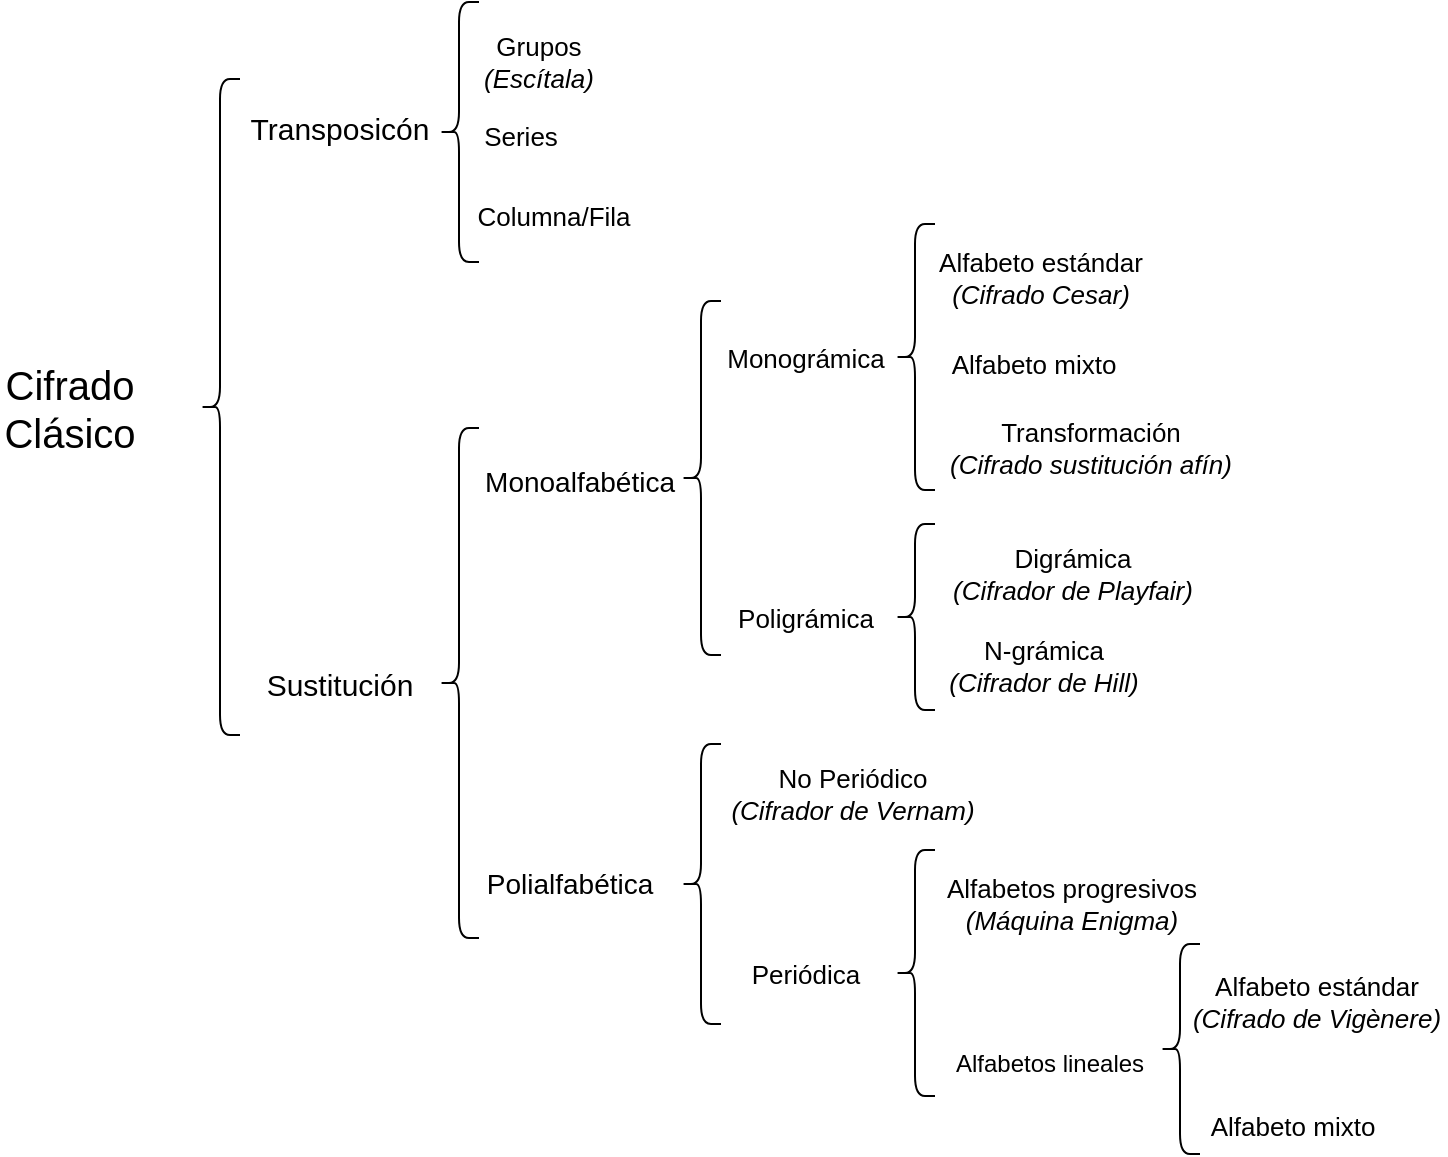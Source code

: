 <mxfile version="12.2.2" type="device" pages="1"><diagram id="hEpRofWGIqpNudSp4ADu" name="Page-1"><mxGraphModel dx="1173" dy="632" grid="1" gridSize="10" guides="1" tooltips="1" connect="1" arrows="1" fold="1" page="1" pageScale="1" pageWidth="827" pageHeight="1169" background="none" math="0" shadow="0"><root><mxCell id="0"/><mxCell id="1" parent="0"/><mxCell id="XoDC7wxm1tBQHk-vrF8x-1" value="&lt;div style=&quot;font-size: 20px&quot;&gt;&lt;font style=&quot;font-size: 20px&quot;&gt;Cifrado&lt;/font&gt;&lt;/div&gt;&lt;div style=&quot;font-size: 20px&quot;&gt;&lt;font style=&quot;font-size: 20px&quot;&gt;Clásico&lt;br&gt;&lt;/font&gt;&lt;/div&gt;" style="text;html=1;strokeColor=none;fillColor=none;align=center;verticalAlign=middle;whiteSpace=wrap;rounded=0;" parent="1" vertex="1"><mxGeometry x="50" y="222.5" width="70" height="40" as="geometry"/></mxCell><mxCell id="XoDC7wxm1tBQHk-vrF8x-2" value="" style="shape=curlyBracket;whiteSpace=wrap;html=1;rounded=1;gradientColor=none;strokeWidth=1;strokeColor=#000000;perimeterSpacing=0;" parent="1" vertex="1"><mxGeometry x="150" y="78.5" width="20" height="328" as="geometry"/></mxCell><mxCell id="XoDC7wxm1tBQHk-vrF8x-4" value="&lt;font style=&quot;font-size: 15px&quot;&gt;Sustitución&lt;/font&gt;" style="text;html=1;strokeColor=none;fillColor=none;align=center;verticalAlign=middle;whiteSpace=wrap;rounded=0;" parent="1" vertex="1"><mxGeometry x="180" y="370.5" width="80" height="20" as="geometry"/></mxCell><mxCell id="XoDC7wxm1tBQHk-vrF8x-5" value="&lt;font style=&quot;font-size: 13px&quot;&gt;Grupos &lt;i&gt;(Escítala)&lt;/i&gt;&lt;/font&gt;" style="text;html=1;strokeColor=none;fillColor=none;align=center;verticalAlign=middle;whiteSpace=wrap;rounded=0;" parent="1" vertex="1"><mxGeometry x="289" y="57" width="61" height="25" as="geometry"/></mxCell><mxCell id="XoDC7wxm1tBQHk-vrF8x-6" value="" style="shape=curlyBracket;whiteSpace=wrap;html=1;rounded=1;strokeWidth=1;shadow=0;strokeColor=#000000;fillColor=#ffffff;" parent="1" vertex="1"><mxGeometry x="269.5" y="40" width="20" height="130" as="geometry"/></mxCell><mxCell id="XoDC7wxm1tBQHk-vrF8x-7" value="&lt;font style=&quot;font-size: 15px&quot;&gt;Transposicón&lt;/font&gt;" style="text;html=1;strokeColor=none;fillColor=none;align=center;verticalAlign=middle;whiteSpace=wrap;rounded=0;" parent="1" vertex="1"><mxGeometry x="175" y="93" width="90" height="20" as="geometry"/></mxCell><mxCell id="XoDC7wxm1tBQHk-vrF8x-8" value="&lt;font style=&quot;font-size: 13px&quot;&gt;Series&lt;/font&gt;" style="text;html=1;strokeColor=none;fillColor=none;align=center;verticalAlign=middle;whiteSpace=wrap;rounded=0;" parent="1" vertex="1"><mxGeometry x="292" y="97" width="37" height="20" as="geometry"/></mxCell><mxCell id="XoDC7wxm1tBQHk-vrF8x-9" value="&lt;font style=&quot;font-size: 13px&quot;&gt;Columna/Fila&lt;/font&gt;" style="text;html=1;strokeColor=none;fillColor=none;align=center;verticalAlign=middle;whiteSpace=wrap;rounded=0;" parent="1" vertex="1"><mxGeometry x="292" y="137" width="70" height="20" as="geometry"/></mxCell><mxCell id="XoDC7wxm1tBQHk-vrF8x-10" value="" style="shape=curlyBracket;whiteSpace=wrap;html=1;rounded=1;rotation=0;" parent="1" vertex="1"><mxGeometry x="269.5" y="253" width="20" height="255" as="geometry"/></mxCell><mxCell id="XoDC7wxm1tBQHk-vrF8x-11" value="&lt;font style=&quot;font-size: 14px&quot;&gt;Polialfabética&lt;/font&gt;" style="text;html=1;strokeColor=none;fillColor=none;align=center;verticalAlign=middle;whiteSpace=wrap;rounded=0;" parent="1" vertex="1"><mxGeometry x="295" y="471" width="80" height="20" as="geometry"/></mxCell><mxCell id="XoDC7wxm1tBQHk-vrF8x-12" value="&lt;div style=&quot;font-size: 13px&quot;&gt;&lt;font style=&quot;font-size: 13px&quot;&gt;Alfabeto estándar&lt;/font&gt;&lt;/div&gt;&lt;div style=&quot;font-size: 13px&quot;&gt;&lt;font style=&quot;font-size: 13px&quot;&gt;&lt;i&gt;(Cifrado Cesar)&lt;/i&gt;&lt;br&gt;&lt;/font&gt;&lt;/div&gt;" style="text;html=1;strokeColor=none;fillColor=none;align=center;verticalAlign=middle;whiteSpace=wrap;rounded=0;" parent="1" vertex="1"><mxGeometry x="517.5" y="161" width="105" height="34" as="geometry"/></mxCell><mxCell id="XoDC7wxm1tBQHk-vrF8x-14" value="" style="shape=curlyBracket;whiteSpace=wrap;html=1;rounded=1;rotation=0;" parent="1" vertex="1"><mxGeometry x="390.5" y="189.5" width="20" height="177" as="geometry"/></mxCell><mxCell id="XoDC7wxm1tBQHk-vrF8x-15" value="&lt;font style=&quot;font-size: 14px&quot;&gt;Monoalfabética&lt;/font&gt;" style="text;html=1;strokeColor=none;fillColor=none;align=center;verticalAlign=middle;whiteSpace=wrap;rounded=0;" parent="1" vertex="1"><mxGeometry x="295" y="270" width="90" height="20" as="geometry"/></mxCell><mxCell id="XoDC7wxm1tBQHk-vrF8x-16" value="&lt;div style=&quot;font-size: 13px&quot;&gt;&lt;font style=&quot;font-size: 13px&quot;&gt;No Periódico&lt;/font&gt;&lt;/div&gt;&lt;font style=&quot;font-size: 13px&quot;&gt;&lt;i&gt;(Cifrador de Vernam)&lt;/i&gt;&lt;/font&gt;" style="text;html=1;strokeColor=none;fillColor=none;align=center;verticalAlign=middle;whiteSpace=wrap;rounded=0;" parent="1" vertex="1"><mxGeometry x="413" y="416" width="127" height="40" as="geometry"/></mxCell><mxCell id="XoDC7wxm1tBQHk-vrF8x-17" value="" style="shape=curlyBracket;whiteSpace=wrap;html=1;rounded=1;rotation=0;" parent="1" vertex="1"><mxGeometry x="497.5" y="151" width="20" height="133" as="geometry"/></mxCell><mxCell id="XoDC7wxm1tBQHk-vrF8x-18" value="&lt;font style=&quot;font-size: 13px&quot;&gt;Monográmica&lt;/font&gt;" style="text;html=1;strokeColor=none;fillColor=none;align=center;verticalAlign=middle;whiteSpace=wrap;rounded=0;" parent="1" vertex="1"><mxGeometry x="412.5" y="207.5" width="80" height="20" as="geometry"/></mxCell><mxCell id="XoDC7wxm1tBQHk-vrF8x-19" value="&lt;div style=&quot;font-size: 13px&quot;&gt;&lt;font style=&quot;font-size: 13px&quot;&gt;Transformación&lt;/font&gt;&lt;/div&gt;&lt;div style=&quot;font-size: 13px&quot;&gt;&lt;font style=&quot;font-size: 13px&quot;&gt;&lt;i&gt;(Cifrado sustitución afín)&lt;/i&gt;&lt;br&gt;&lt;/font&gt;&lt;/div&gt;" style="text;html=1;strokeColor=none;fillColor=none;align=center;verticalAlign=middle;whiteSpace=wrap;rounded=0;" parent="1" vertex="1"><mxGeometry x="521" y="248" width="149" height="30" as="geometry"/></mxCell><mxCell id="XoDC7wxm1tBQHk-vrF8x-20" value="&lt;div style=&quot;font-size: 13px&quot;&gt;&lt;font style=&quot;font-size: 13px&quot;&gt;Alfabeto mixto&lt;br&gt;&lt;/font&gt;&lt;/div&gt;" style="text;html=1;strokeColor=none;fillColor=none;align=center;verticalAlign=middle;whiteSpace=wrap;rounded=0;" parent="1" vertex="1"><mxGeometry x="523" y="214" width="88" height="14" as="geometry"/></mxCell><mxCell id="XoDC7wxm1tBQHk-vrF8x-21" value="" style="shape=curlyBracket;whiteSpace=wrap;html=1;rounded=1;rotation=0;" parent="1" vertex="1"><mxGeometry x="497.5" y="301" width="20" height="93" as="geometry"/></mxCell><mxCell id="XoDC7wxm1tBQHk-vrF8x-22" value="&lt;div style=&quot;font-size: 13px&quot;&gt;&lt;font style=&quot;font-size: 13px&quot;&gt;Digrámica&lt;br&gt;&lt;/font&gt;&lt;/div&gt;&lt;div style=&quot;font-size: 13px&quot;&gt;&lt;font style=&quot;font-size: 13px&quot;&gt;&lt;i&gt;(Cifrador de Playfair)&lt;/i&gt;&lt;br&gt;&lt;/font&gt;&lt;/div&gt;" style="text;html=1;strokeColor=none;fillColor=none;align=center;verticalAlign=middle;whiteSpace=wrap;rounded=0;" parent="1" vertex="1"><mxGeometry x="523" y="311" width="127" height="30" as="geometry"/></mxCell><mxCell id="XoDC7wxm1tBQHk-vrF8x-23" value="&lt;div style=&quot;font-size: 13px&quot;&gt;&lt;font style=&quot;font-size: 13px&quot;&gt;N-grámica&lt;br&gt;&lt;/font&gt;&lt;/div&gt;&lt;div style=&quot;font-size: 13px&quot;&gt;&lt;font style=&quot;font-size: 13px&quot;&gt;&lt;i&gt;(Cifrador de Hill)&lt;/i&gt;&lt;br&gt;&lt;/font&gt;&lt;/div&gt;" style="text;html=1;strokeColor=none;fillColor=none;align=center;verticalAlign=middle;whiteSpace=wrap;rounded=0;" parent="1" vertex="1"><mxGeometry x="523" y="357" width="98" height="30" as="geometry"/></mxCell><mxCell id="XoDC7wxm1tBQHk-vrF8x-24" value="" style="shape=curlyBracket;whiteSpace=wrap;html=1;rounded=1;rotation=0;" parent="1" vertex="1"><mxGeometry x="390.5" y="411" width="20" height="140" as="geometry"/></mxCell><mxCell id="XoDC7wxm1tBQHk-vrF8x-26" value="&lt;div style=&quot;font-size: 13px&quot; align=&quot;center&quot;&gt;&lt;font style=&quot;font-size: 13px&quot;&gt;Poligrámica&lt;/font&gt;&lt;/div&gt;" style="text;html=1;strokeColor=none;fillColor=none;align=center;verticalAlign=middle;whiteSpace=wrap;rounded=0;" parent="1" vertex="1"><mxGeometry x="417.5" y="337.5" width="70" height="20" as="geometry"/></mxCell><mxCell id="XoDC7wxm1tBQHk-vrF8x-27" value="&lt;font style=&quot;font-size: 13px&quot;&gt;Periódica&lt;/font&gt;" style="text;html=1;strokeColor=none;fillColor=none;align=center;verticalAlign=middle;whiteSpace=wrap;rounded=0;" parent="1" vertex="1"><mxGeometry x="422.5" y="515.5" width="60" height="20" as="geometry"/></mxCell><mxCell id="XoDC7wxm1tBQHk-vrF8x-28" value="" style="shape=curlyBracket;whiteSpace=wrap;html=1;rounded=1;rotation=0;" parent="1" vertex="1"><mxGeometry x="497.5" y="464" width="20" height="123" as="geometry"/></mxCell><mxCell id="XoDC7wxm1tBQHk-vrF8x-29" value="&lt;div style=&quot;font-size: 13px&quot;&gt;&lt;font style=&quot;font-size: 13px&quot;&gt;Alfabetos progresivos&lt;/font&gt;&lt;/div&gt;&lt;div style=&quot;font-size: 13px&quot;&gt;&lt;font style=&quot;font-size: 13px&quot;&gt;&lt;i&gt;(Máquina Enigma)&lt;/i&gt;&lt;br&gt;&lt;/font&gt;&lt;/div&gt;" style="text;html=1;strokeColor=none;fillColor=none;align=center;verticalAlign=middle;whiteSpace=wrap;rounded=0;" parent="1" vertex="1"><mxGeometry x="521" y="471" width="130" height="40" as="geometry"/></mxCell><mxCell id="XoDC7wxm1tBQHk-vrF8x-30" value="&lt;div&gt;Alfabetos lineales&lt;br&gt;&lt;/div&gt;" style="text;html=1;strokeColor=none;fillColor=none;align=center;verticalAlign=middle;whiteSpace=wrap;rounded=0;" parent="1" vertex="1"><mxGeometry x="525" y="558" width="100" height="25" as="geometry"/></mxCell><mxCell id="XoDC7wxm1tBQHk-vrF8x-31" value="" style="shape=curlyBracket;whiteSpace=wrap;html=1;rounded=1;rotation=0;" parent="1" vertex="1"><mxGeometry x="630" y="511" width="20" height="105" as="geometry"/></mxCell><mxCell id="XoDC7wxm1tBQHk-vrF8x-32" value="&lt;div style=&quot;font-size: 13px&quot;&gt;&lt;font style=&quot;font-size: 13px&quot;&gt;Alfabeto estándar&lt;br&gt;&lt;/font&gt;&lt;/div&gt;&lt;div style=&quot;font-size: 13px&quot;&gt;&lt;font style=&quot;font-size: 13px&quot;&gt;&lt;i&gt;(Cifrado de Vig&lt;/i&gt;&lt;i&gt;&lt;span class=&quot;ILfuVd&quot;&gt;&lt;span class=&quot;e24Kjd&quot;&gt;&lt;/span&gt;&lt;/span&gt;ènere)&lt;/i&gt;&lt;br&gt;&lt;/font&gt;&lt;/div&gt;" style="text;html=1;strokeColor=none;fillColor=none;align=center;verticalAlign=middle;whiteSpace=wrap;rounded=0;" parent="1" vertex="1"><mxGeometry x="644" y="522" width="129" height="35" as="geometry"/></mxCell><mxCell id="XoDC7wxm1tBQHk-vrF8x-33" value="&lt;div style=&quot;font-size: 13px&quot;&gt;&lt;font style=&quot;font-size: 13px&quot;&gt;Alfabeto mixto&lt;br&gt;&lt;/font&gt;&lt;/div&gt;" style="text;html=1;strokeColor=none;fillColor=none;align=center;verticalAlign=middle;whiteSpace=wrap;rounded=0;" parent="1" vertex="1"><mxGeometry x="652" y="589" width="89" height="25" as="geometry"/></mxCell></root></mxGraphModel></diagram></mxfile>